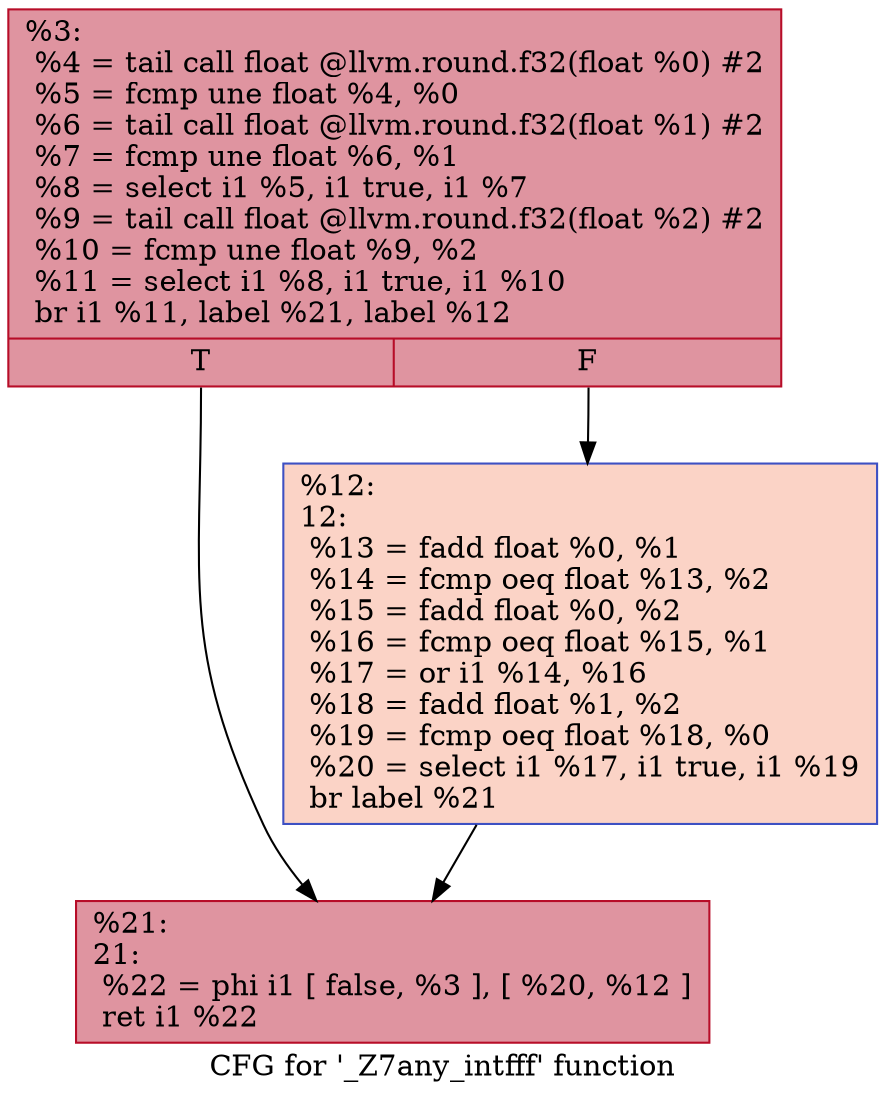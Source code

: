 digraph "CFG for '_Z7any_intfff' function" {
	label="CFG for '_Z7any_intfff' function";

	Node0x562420d735c0 [shape=record,color="#b70d28ff", style=filled, fillcolor="#b70d2870",label="{%3:\l  %4 = tail call float @llvm.round.f32(float %0) #2\l  %5 = fcmp une float %4, %0\l  %6 = tail call float @llvm.round.f32(float %1) #2\l  %7 = fcmp une float %6, %1\l  %8 = select i1 %5, i1 true, i1 %7\l  %9 = tail call float @llvm.round.f32(float %2) #2\l  %10 = fcmp une float %9, %2\l  %11 = select i1 %8, i1 true, i1 %10\l  br i1 %11, label %21, label %12\l|{<s0>T|<s1>F}}"];
	Node0x562420d735c0:s0 -> Node0x562420d743f0;
	Node0x562420d735c0:s1 -> Node0x562420d74440;
	Node0x562420d74440 [shape=record,color="#3d50c3ff", style=filled, fillcolor="#f59c7d70",label="{%12:\l12:                                               \l  %13 = fadd float %0, %1\l  %14 = fcmp oeq float %13, %2\l  %15 = fadd float %0, %2\l  %16 = fcmp oeq float %15, %1\l  %17 = or i1 %14, %16\l  %18 = fadd float %1, %2\l  %19 = fcmp oeq float %18, %0\l  %20 = select i1 %17, i1 true, i1 %19\l  br label %21\l}"];
	Node0x562420d74440 -> Node0x562420d743f0;
	Node0x562420d743f0 [shape=record,color="#b70d28ff", style=filled, fillcolor="#b70d2870",label="{%21:\l21:                                               \l  %22 = phi i1 [ false, %3 ], [ %20, %12 ]\l  ret i1 %22\l}"];
}
